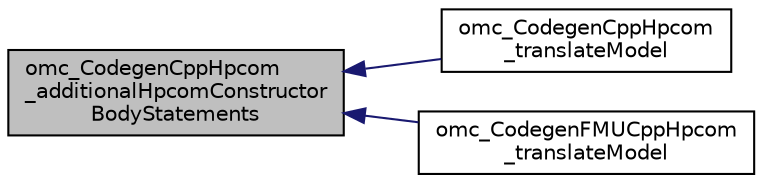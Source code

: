 digraph "omc_CodegenCppHpcom_additionalHpcomConstructorBodyStatements"
{
  edge [fontname="Helvetica",fontsize="10",labelfontname="Helvetica",labelfontsize="10"];
  node [fontname="Helvetica",fontsize="10",shape=record];
  rankdir="LR";
  Node3267 [label="omc_CodegenCppHpcom\l_additionalHpcomConstructor\lBodyStatements",height=0.2,width=0.4,color="black", fillcolor="grey75", style="filled", fontcolor="black"];
  Node3267 -> Node3268 [dir="back",color="midnightblue",fontsize="10",style="solid",fontname="Helvetica"];
  Node3268 [label="omc_CodegenCppHpcom\l_translateModel",height=0.2,width=0.4,color="black", fillcolor="white", style="filled",URL="$d0/d7b/_codegen_cpp_hpcom_8h.html#a423a0801fb73dbae738bcf88b4d4f9b1"];
  Node3267 -> Node3269 [dir="back",color="midnightblue",fontsize="10",style="solid",fontname="Helvetica"];
  Node3269 [label="omc_CodegenFMUCppHpcom\l_translateModel",height=0.2,width=0.4,color="black", fillcolor="white", style="filled",URL="$d5/d8c/_codegen_f_m_u_cpp_hpcom_8h.html#abed9b64290450d80d93f9ce199b9ecc5"];
}
